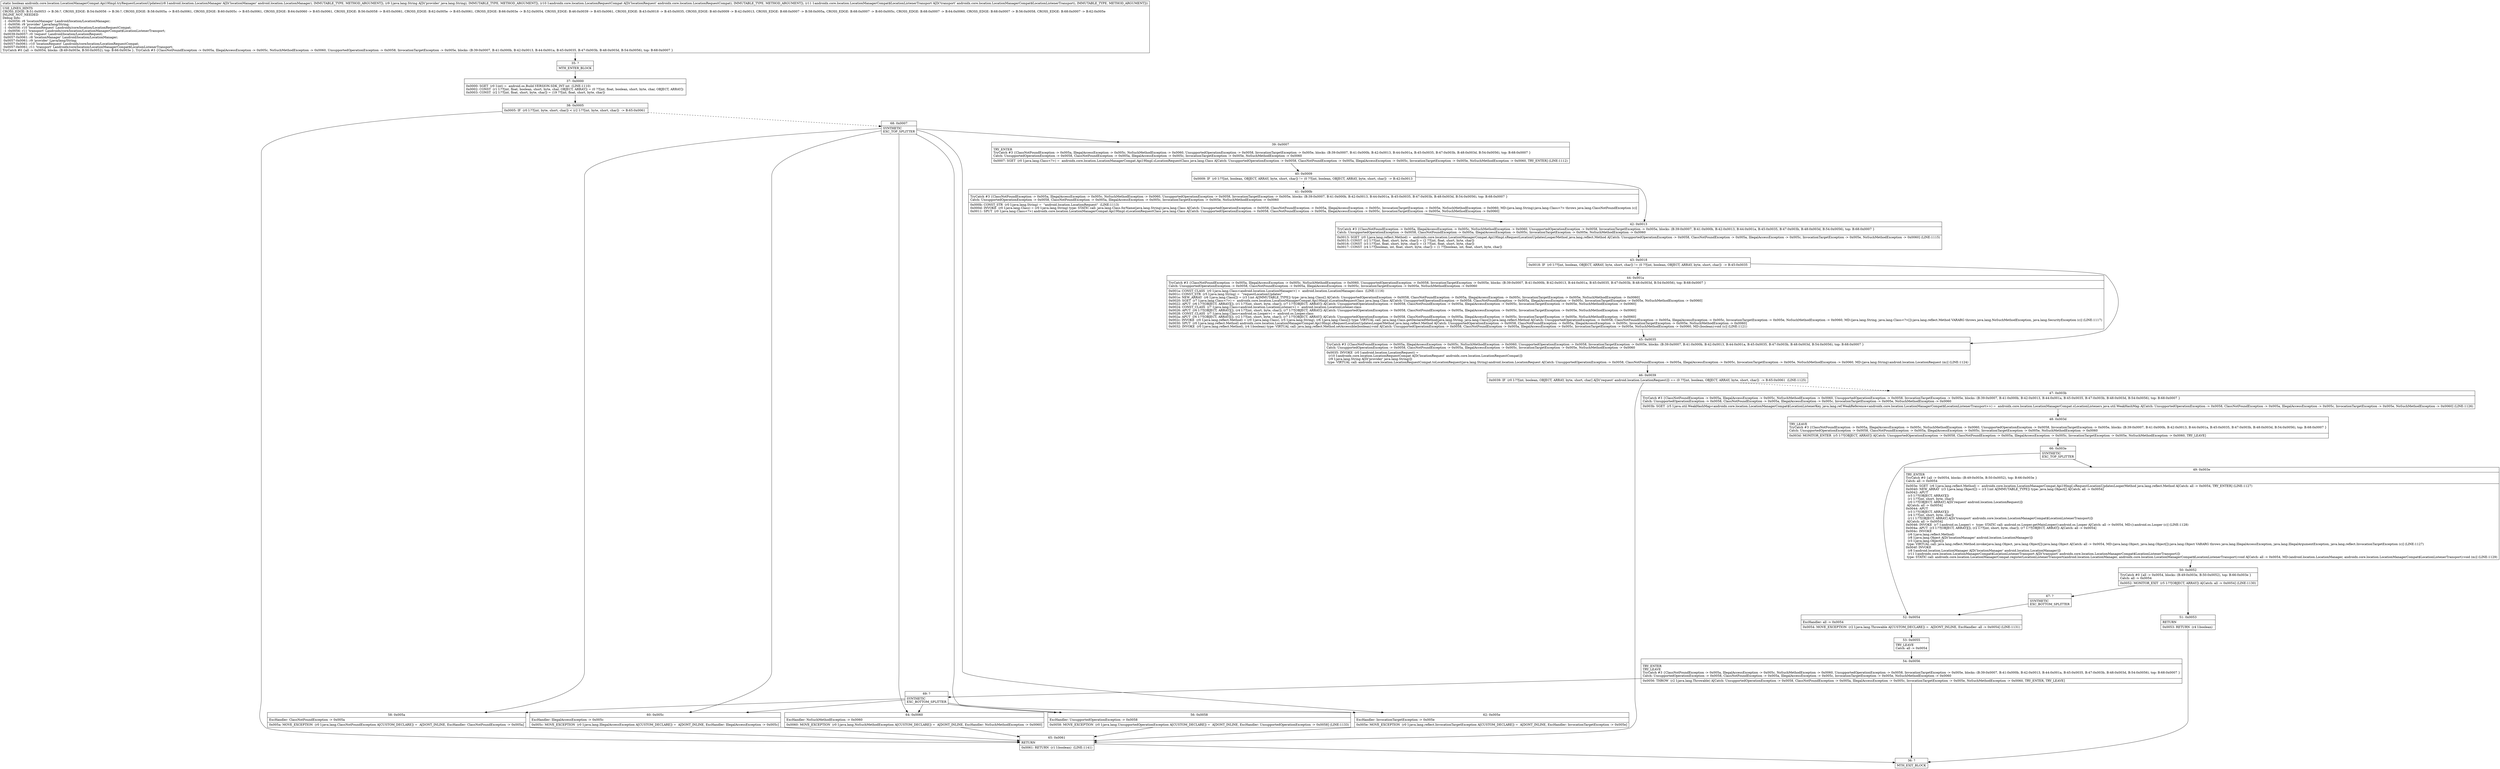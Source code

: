 digraph "CFG forandroidx.core.location.LocationManagerCompat.Api19Impl.tryRequestLocationUpdates(Landroid\/location\/LocationManager;Ljava\/lang\/String;Landroidx\/core\/location\/LocationRequestCompat;Landroidx\/core\/location\/LocationManagerCompat$LocationListenerTransport;)Z" {
Node_35 [shape=record,label="{35\:\ ?|MTH_ENTER_BLOCK\l}"];
Node_37 [shape=record,label="{37\:\ 0x0000|0x0000: SGET  (r0 I:int) =  android.os.Build.VERSION.SDK_INT int  (LINE:1110)\l0x0002: CONST  (r1 I:??[int, float, boolean, short, byte, char, OBJECT, ARRAY]) = (0 ??[int, float, boolean, short, byte, char, OBJECT, ARRAY]) \l0x0003: CONST  (r2 I:??[int, float, short, byte, char]) = (19 ??[int, float, short, byte, char]) \l}"];
Node_38 [shape=record,label="{38\:\ 0x0005|0x0005: IF  (r0 I:??[int, byte, short, char]) \< (r2 I:??[int, byte, short, char])  \-\> B:65:0x0061 \l}"];
Node_65 [shape=record,label="{65\:\ 0x0061|RETURN\l|0x0061: RETURN  (r1 I:boolean)  (LINE:1141)\l}"];
Node_36 [shape=record,label="{36\:\ ?|MTH_EXIT_BLOCK\l}"];
Node_68 [shape=record,label="{68\:\ 0x0007|SYNTHETIC\lEXC_TOP_SPLITTER\l}"];
Node_39 [shape=record,label="{39\:\ 0x0007|TRY_ENTER\lTryCatch #3 \{ClassNotFoundException \-\> 0x005a, IllegalAccessException \-\> 0x005c, NoSuchMethodException \-\> 0x0060, UnsupportedOperationException \-\> 0x0058, InvocationTargetException \-\> 0x005e, blocks: (B:39:0x0007, B:41:0x000b, B:42:0x0013, B:44:0x001a, B:45:0x0035, B:47:0x003b, B:48:0x003d, B:54:0x0056), top: B:68:0x0007 \}\lCatch: UnsupportedOperationException \-\> 0x0058, ClassNotFoundException \-\> 0x005a, IllegalAccessException \-\> 0x005c, InvocationTargetException \-\> 0x005e, NoSuchMethodException \-\> 0x0060\l|0x0007: SGET  (r0 I:java.lang.Class\<?\>) =  androidx.core.location.LocationManagerCompat.Api19Impl.sLocationRequestClass java.lang.Class A[Catch: UnsupportedOperationException \-\> 0x0058, ClassNotFoundException \-\> 0x005a, IllegalAccessException \-\> 0x005c, InvocationTargetException \-\> 0x005e, NoSuchMethodException \-\> 0x0060, TRY_ENTER] (LINE:1112)\l}"];
Node_40 [shape=record,label="{40\:\ 0x0009|0x0009: IF  (r0 I:??[int, boolean, OBJECT, ARRAY, byte, short, char]) != (0 ??[int, boolean, OBJECT, ARRAY, byte, short, char])  \-\> B:42:0x0013 \l}"];
Node_41 [shape=record,label="{41\:\ 0x000b|TryCatch #3 \{ClassNotFoundException \-\> 0x005a, IllegalAccessException \-\> 0x005c, NoSuchMethodException \-\> 0x0060, UnsupportedOperationException \-\> 0x0058, InvocationTargetException \-\> 0x005e, blocks: (B:39:0x0007, B:41:0x000b, B:42:0x0013, B:44:0x001a, B:45:0x0035, B:47:0x003b, B:48:0x003d, B:54:0x0056), top: B:68:0x0007 \}\lCatch: UnsupportedOperationException \-\> 0x0058, ClassNotFoundException \-\> 0x005a, IllegalAccessException \-\> 0x005c, InvocationTargetException \-\> 0x005e, NoSuchMethodException \-\> 0x0060\l|0x000b: CONST_STR  (r0 I:java.lang.String) =  \"android.location.LocationRequest\"  (LINE:1113)\l0x000d: INVOKE  (r0 I:java.lang.Class) = (r0 I:java.lang.String) type: STATIC call: java.lang.Class.forName(java.lang.String):java.lang.Class A[Catch: UnsupportedOperationException \-\> 0x0058, ClassNotFoundException \-\> 0x005a, IllegalAccessException \-\> 0x005c, InvocationTargetException \-\> 0x005e, NoSuchMethodException \-\> 0x0060, MD:(java.lang.String):java.lang.Class\<?\> throws java.lang.ClassNotFoundException (c)]\l0x0011: SPUT  (r0 I:java.lang.Class\<?\>) androidx.core.location.LocationManagerCompat.Api19Impl.sLocationRequestClass java.lang.Class A[Catch: UnsupportedOperationException \-\> 0x0058, ClassNotFoundException \-\> 0x005a, IllegalAccessException \-\> 0x005c, InvocationTargetException \-\> 0x005e, NoSuchMethodException \-\> 0x0060]\l}"];
Node_42 [shape=record,label="{42\:\ 0x0013|TryCatch #3 \{ClassNotFoundException \-\> 0x005a, IllegalAccessException \-\> 0x005c, NoSuchMethodException \-\> 0x0060, UnsupportedOperationException \-\> 0x0058, InvocationTargetException \-\> 0x005e, blocks: (B:39:0x0007, B:41:0x000b, B:42:0x0013, B:44:0x001a, B:45:0x0035, B:47:0x003b, B:48:0x003d, B:54:0x0056), top: B:68:0x0007 \}\lCatch: UnsupportedOperationException \-\> 0x0058, ClassNotFoundException \-\> 0x005a, IllegalAccessException \-\> 0x005c, InvocationTargetException \-\> 0x005e, NoSuchMethodException \-\> 0x0060\l|0x0013: SGET  (r0 I:java.lang.reflect.Method) =  androidx.core.location.LocationManagerCompat.Api19Impl.sRequestLocationUpdatesLooperMethod java.lang.reflect.Method A[Catch: UnsupportedOperationException \-\> 0x0058, ClassNotFoundException \-\> 0x005a, IllegalAccessException \-\> 0x005c, InvocationTargetException \-\> 0x005e, NoSuchMethodException \-\> 0x0060] (LINE:1115)\l0x0015: CONST  (r2 I:??[int, float, short, byte, char]) = (2 ??[int, float, short, byte, char]) \l0x0016: CONST  (r3 I:??[int, float, short, byte, char]) = (3 ??[int, float, short, byte, char]) \l0x0017: CONST  (r4 I:??[boolean, int, float, short, byte, char]) = (1 ??[boolean, int, float, short, byte, char]) \l}"];
Node_43 [shape=record,label="{43\:\ 0x0018|0x0018: IF  (r0 I:??[int, boolean, OBJECT, ARRAY, byte, short, char]) != (0 ??[int, boolean, OBJECT, ARRAY, byte, short, char])  \-\> B:45:0x0035 \l}"];
Node_44 [shape=record,label="{44\:\ 0x001a|TryCatch #3 \{ClassNotFoundException \-\> 0x005a, IllegalAccessException \-\> 0x005c, NoSuchMethodException \-\> 0x0060, UnsupportedOperationException \-\> 0x0058, InvocationTargetException \-\> 0x005e, blocks: (B:39:0x0007, B:41:0x000b, B:42:0x0013, B:44:0x001a, B:45:0x0035, B:47:0x003b, B:48:0x003d, B:54:0x0056), top: B:68:0x0007 \}\lCatch: UnsupportedOperationException \-\> 0x0058, ClassNotFoundException \-\> 0x005a, IllegalAccessException \-\> 0x005c, InvocationTargetException \-\> 0x005e, NoSuchMethodException \-\> 0x0060\l|0x001a: CONST_CLASS  (r0 I:java.lang.Class\<android.location.LocationManager\>) =  android.location.LocationManager.class  (LINE:1116)\l0x001c: CONST_STR  (r5 I:java.lang.String) =  \"requestLocationUpdates\" \l0x001e: NEW_ARRAY  (r6 I:java.lang.Class[]) = (r3 I:int A[IMMUTABLE_TYPE]) type: java.lang.Class[] A[Catch: UnsupportedOperationException \-\> 0x0058, ClassNotFoundException \-\> 0x005a, IllegalAccessException \-\> 0x005c, InvocationTargetException \-\> 0x005e, NoSuchMethodException \-\> 0x0060]\l0x0020: SGET  (r7 I:java.lang.Class\<?\>) =  androidx.core.location.LocationManagerCompat.Api19Impl.sLocationRequestClass java.lang.Class A[Catch: UnsupportedOperationException \-\> 0x0058, ClassNotFoundException \-\> 0x005a, IllegalAccessException \-\> 0x005c, InvocationTargetException \-\> 0x005e, NoSuchMethodException \-\> 0x0060]\l0x0022: APUT  (r6 I:??[OBJECT, ARRAY][]), (r1 I:??[int, short, byte, char]), (r7 I:??[OBJECT, ARRAY]) A[Catch: UnsupportedOperationException \-\> 0x0058, ClassNotFoundException \-\> 0x005a, IllegalAccessException \-\> 0x005c, InvocationTargetException \-\> 0x005e, NoSuchMethodException \-\> 0x0060]\l0x0024: CONST_CLASS  (r7 I:java.lang.Class\<android.location.LocationListener\>) =  android.location.LocationListener.class \l0x0026: APUT  (r6 I:??[OBJECT, ARRAY][]), (r4 I:??[int, short, byte, char]), (r7 I:??[OBJECT, ARRAY]) A[Catch: UnsupportedOperationException \-\> 0x0058, ClassNotFoundException \-\> 0x005a, IllegalAccessException \-\> 0x005c, InvocationTargetException \-\> 0x005e, NoSuchMethodException \-\> 0x0060]\l0x0028: CONST_CLASS  (r7 I:java.lang.Class\<android.os.Looper\>) =  android.os.Looper.class \l0x002a: APUT  (r6 I:??[OBJECT, ARRAY][]), (r2 I:??[int, short, byte, char]), (r7 I:??[OBJECT, ARRAY]) A[Catch: UnsupportedOperationException \-\> 0x0058, ClassNotFoundException \-\> 0x005a, IllegalAccessException \-\> 0x005c, InvocationTargetException \-\> 0x005e, NoSuchMethodException \-\> 0x0060]\l0x002c: INVOKE  (r0 I:java.lang.reflect.Method) = (r0 I:java.lang.Class), (r5 I:java.lang.String), (r6 I:java.lang.Class[]) type: VIRTUAL call: java.lang.Class.getDeclaredMethod(java.lang.String, java.lang.Class[]):java.lang.reflect.Method A[Catch: UnsupportedOperationException \-\> 0x0058, ClassNotFoundException \-\> 0x005a, IllegalAccessException \-\> 0x005c, InvocationTargetException \-\> 0x005e, NoSuchMethodException \-\> 0x0060, MD:(java.lang.String, java.lang.Class\<?\>[]):java.lang.reflect.Method VARARG throws java.lang.NoSuchMethodException, java.lang.SecurityException (c)] (LINE:1117)\l0x0030: SPUT  (r0 I:java.lang.reflect.Method) androidx.core.location.LocationManagerCompat.Api19Impl.sRequestLocationUpdatesLooperMethod java.lang.reflect.Method A[Catch: UnsupportedOperationException \-\> 0x0058, ClassNotFoundException \-\> 0x005a, IllegalAccessException \-\> 0x005c, InvocationTargetException \-\> 0x005e, NoSuchMethodException \-\> 0x0060]\l0x0032: INVOKE  (r0 I:java.lang.reflect.Method), (r4 I:boolean) type: VIRTUAL call: java.lang.reflect.Method.setAccessible(boolean):void A[Catch: UnsupportedOperationException \-\> 0x0058, ClassNotFoundException \-\> 0x005a, IllegalAccessException \-\> 0x005c, InvocationTargetException \-\> 0x005e, NoSuchMethodException \-\> 0x0060, MD:(boolean):void (s)] (LINE:1121)\l}"];
Node_45 [shape=record,label="{45\:\ 0x0035|TryCatch #3 \{ClassNotFoundException \-\> 0x005a, IllegalAccessException \-\> 0x005c, NoSuchMethodException \-\> 0x0060, UnsupportedOperationException \-\> 0x0058, InvocationTargetException \-\> 0x005e, blocks: (B:39:0x0007, B:41:0x000b, B:42:0x0013, B:44:0x001a, B:45:0x0035, B:47:0x003b, B:48:0x003d, B:54:0x0056), top: B:68:0x0007 \}\lCatch: UnsupportedOperationException \-\> 0x0058, ClassNotFoundException \-\> 0x005a, IllegalAccessException \-\> 0x005c, InvocationTargetException \-\> 0x005e, NoSuchMethodException \-\> 0x0060\l|0x0035: INVOKE  (r0 I:android.location.LocationRequest) = \l  (r10 I:androidx.core.location.LocationRequestCompat A[D('locationRequest' androidx.core.location.LocationRequestCompat)])\l  (r9 I:java.lang.String A[D('provider' java.lang.String)])\l type: VIRTUAL call: androidx.core.location.LocationRequestCompat.toLocationRequest(java.lang.String):android.location.LocationRequest A[Catch: UnsupportedOperationException \-\> 0x0058, ClassNotFoundException \-\> 0x005a, IllegalAccessException \-\> 0x005c, InvocationTargetException \-\> 0x005e, NoSuchMethodException \-\> 0x0060, MD:(java.lang.String):android.location.LocationRequest (m)] (LINE:1124)\l}"];
Node_46 [shape=record,label="{46\:\ 0x0039|0x0039: IF  (r0 I:??[int, boolean, OBJECT, ARRAY, byte, short, char] A[D('request' android.location.LocationRequest)]) == (0 ??[int, boolean, OBJECT, ARRAY, byte, short, char])  \-\> B:65:0x0061  (LINE:1125)\l}"];
Node_47 [shape=record,label="{47\:\ 0x003b|TryCatch #3 \{ClassNotFoundException \-\> 0x005a, IllegalAccessException \-\> 0x005c, NoSuchMethodException \-\> 0x0060, UnsupportedOperationException \-\> 0x0058, InvocationTargetException \-\> 0x005e, blocks: (B:39:0x0007, B:41:0x000b, B:42:0x0013, B:44:0x001a, B:45:0x0035, B:47:0x003b, B:48:0x003d, B:54:0x0056), top: B:68:0x0007 \}\lCatch: UnsupportedOperationException \-\> 0x0058, ClassNotFoundException \-\> 0x005a, IllegalAccessException \-\> 0x005c, InvocationTargetException \-\> 0x005e, NoSuchMethodException \-\> 0x0060\l|0x003b: SGET  (r5 I:java.util.WeakHashMap\<androidx.core.location.LocationManagerCompat$LocationListenerKey, java.lang.ref.WeakReference\<androidx.core.location.LocationManagerCompat$LocationListenerTransport\>\>) =  androidx.core.location.LocationManagerCompat.sLocationListeners java.util.WeakHashMap A[Catch: UnsupportedOperationException \-\> 0x0058, ClassNotFoundException \-\> 0x005a, IllegalAccessException \-\> 0x005c, InvocationTargetException \-\> 0x005e, NoSuchMethodException \-\> 0x0060] (LINE:1126)\l}"];
Node_48 [shape=record,label="{48\:\ 0x003d|TRY_LEAVE\lTryCatch #3 \{ClassNotFoundException \-\> 0x005a, IllegalAccessException \-\> 0x005c, NoSuchMethodException \-\> 0x0060, UnsupportedOperationException \-\> 0x0058, InvocationTargetException \-\> 0x005e, blocks: (B:39:0x0007, B:41:0x000b, B:42:0x0013, B:44:0x001a, B:45:0x0035, B:47:0x003b, B:48:0x003d, B:54:0x0056), top: B:68:0x0007 \}\lCatch: UnsupportedOperationException \-\> 0x0058, ClassNotFoundException \-\> 0x005a, IllegalAccessException \-\> 0x005c, InvocationTargetException \-\> 0x005e, NoSuchMethodException \-\> 0x0060\l|0x003d: MONITOR_ENTER  (r5 I:??[OBJECT, ARRAY]) A[Catch: UnsupportedOperationException \-\> 0x0058, ClassNotFoundException \-\> 0x005a, IllegalAccessException \-\> 0x005c, InvocationTargetException \-\> 0x005e, NoSuchMethodException \-\> 0x0060, TRY_LEAVE]\l}"];
Node_66 [shape=record,label="{66\:\ 0x003e|SYNTHETIC\lEXC_TOP_SPLITTER\l}"];
Node_49 [shape=record,label="{49\:\ 0x003e|TRY_ENTER\lTryCatch #0 \{all \-\> 0x0054, blocks: (B:49:0x003e, B:50:0x0052), top: B:66:0x003e \}\lCatch: all \-\> 0x0054\l|0x003e: SGET  (r6 I:java.lang.reflect.Method) =  androidx.core.location.LocationManagerCompat.Api19Impl.sRequestLocationUpdatesLooperMethod java.lang.reflect.Method A[Catch: all \-\> 0x0054, TRY_ENTER] (LINE:1127)\l0x0040: NEW_ARRAY  (r3 I:java.lang.Object[]) = (r3 I:int A[IMMUTABLE_TYPE]) type: java.lang.Object[] A[Catch: all \-\> 0x0054]\l0x0042: APUT  \l  (r3 I:??[OBJECT, ARRAY][])\l  (r1 I:??[int, short, byte, char])\l  (r0 I:??[OBJECT, ARRAY] A[D('request' android.location.LocationRequest)])\l A[Catch: all \-\> 0x0054]\l0x0044: APUT  \l  (r3 I:??[OBJECT, ARRAY][])\l  (r4 I:??[int, short, byte, char])\l  (r11 I:??[OBJECT, ARRAY] A[D('transport' androidx.core.location.LocationManagerCompat$LocationListenerTransport)])\l A[Catch: all \-\> 0x0054]\l0x0046: INVOKE  (r7 I:android.os.Looper) =  type: STATIC call: android.os.Looper.getMainLooper():android.os.Looper A[Catch: all \-\> 0x0054, MD:():android.os.Looper (c)] (LINE:1128)\l0x004a: APUT  (r3 I:??[OBJECT, ARRAY][]), (r2 I:??[int, short, byte, char]), (r7 I:??[OBJECT, ARRAY]) A[Catch: all \-\> 0x0054]\l0x004c: INVOKE  \l  (r6 I:java.lang.reflect.Method)\l  (r8 I:java.lang.Object A[D('locationManager' android.location.LocationManager)])\l  (r3 I:java.lang.Object[])\l type: VIRTUAL call: java.lang.reflect.Method.invoke(java.lang.Object, java.lang.Object[]):java.lang.Object A[Catch: all \-\> 0x0054, MD:(java.lang.Object, java.lang.Object[]):java.lang.Object VARARG throws java.lang.IllegalAccessException, java.lang.IllegalArgumentException, java.lang.reflect.InvocationTargetException (c)] (LINE:1127)\l0x004f: INVOKE  \l  (r8 I:android.location.LocationManager A[D('locationManager' android.location.LocationManager)])\l  (r11 I:androidx.core.location.LocationManagerCompat$LocationListenerTransport A[D('transport' androidx.core.location.LocationManagerCompat$LocationListenerTransport)])\l type: STATIC call: androidx.core.location.LocationManagerCompat.registerLocationListenerTransport(android.location.LocationManager, androidx.core.location.LocationManagerCompat$LocationListenerTransport):void A[Catch: all \-\> 0x0054, MD:(android.location.LocationManager, androidx.core.location.LocationManagerCompat$LocationListenerTransport):void (m)] (LINE:1129)\l}"];
Node_50 [shape=record,label="{50\:\ 0x0052|TryCatch #0 \{all \-\> 0x0054, blocks: (B:49:0x003e, B:50:0x0052), top: B:66:0x003e \}\lCatch: all \-\> 0x0054\l|0x0052: MONITOR_EXIT  (r5 I:??[OBJECT, ARRAY]) A[Catch: all \-\> 0x0054] (LINE:1130)\l}"];
Node_51 [shape=record,label="{51\:\ 0x0053|RETURN\l|0x0053: RETURN  (r4 I:boolean) \l}"];
Node_67 [shape=record,label="{67\:\ ?|SYNTHETIC\lEXC_BOTTOM_SPLITTER\l}"];
Node_52 [shape=record,label="{52\:\ 0x0054|ExcHandler: all \-\> 0x0054\l|0x0054: MOVE_EXCEPTION  (r2 I:java.lang.Throwable A[CUSTOM_DECLARE]) =  A[DONT_INLINE, ExcHandler: all \-\> 0x0054] (LINE:1131)\l}"];
Node_53 [shape=record,label="{53\:\ 0x0055|TRY_LEAVE\lCatch: all \-\> 0x0054\l}"];
Node_54 [shape=record,label="{54\:\ 0x0056|TRY_ENTER\lTRY_LEAVE\lTryCatch #3 \{ClassNotFoundException \-\> 0x005a, IllegalAccessException \-\> 0x005c, NoSuchMethodException \-\> 0x0060, UnsupportedOperationException \-\> 0x0058, InvocationTargetException \-\> 0x005e, blocks: (B:39:0x0007, B:41:0x000b, B:42:0x0013, B:44:0x001a, B:45:0x0035, B:47:0x003b, B:48:0x003d, B:54:0x0056), top: B:68:0x0007 \}\lCatch: UnsupportedOperationException \-\> 0x0058, ClassNotFoundException \-\> 0x005a, IllegalAccessException \-\> 0x005c, InvocationTargetException \-\> 0x005e, NoSuchMethodException \-\> 0x0060\l|0x0056: THROW  (r2 I:java.lang.Throwable) A[Catch: UnsupportedOperationException \-\> 0x0058, ClassNotFoundException \-\> 0x005a, IllegalAccessException \-\> 0x005c, InvocationTargetException \-\> 0x005e, NoSuchMethodException \-\> 0x0060, TRY_ENTER, TRY_LEAVE]\l}"];
Node_69 [shape=record,label="{69\:\ ?|SYNTHETIC\lEXC_BOTTOM_SPLITTER\l}"];
Node_58 [shape=record,label="{58\:\ 0x005a|ExcHandler: ClassNotFoundException \-\> 0x005a\l|0x005a: MOVE_EXCEPTION  (r0 I:java.lang.ClassNotFoundException A[CUSTOM_DECLARE]) =  A[DONT_INLINE, ExcHandler: ClassNotFoundException \-\> 0x005a]\l}"];
Node_60 [shape=record,label="{60\:\ 0x005c|ExcHandler: IllegalAccessException \-\> 0x005c\l|0x005c: MOVE_EXCEPTION  (r0 I:java.lang.IllegalAccessException A[CUSTOM_DECLARE]) =  A[DONT_INLINE, ExcHandler: IllegalAccessException \-\> 0x005c]\l}"];
Node_64 [shape=record,label="{64\:\ 0x0060|ExcHandler: NoSuchMethodException \-\> 0x0060\l|0x0060: MOVE_EXCEPTION  (r0 I:java.lang.NoSuchMethodException A[CUSTOM_DECLARE]) =  A[DONT_INLINE, ExcHandler: NoSuchMethodException \-\> 0x0060]\l}"];
Node_56 [shape=record,label="{56\:\ 0x0058|ExcHandler: UnsupportedOperationException \-\> 0x0058\l|0x0058: MOVE_EXCEPTION  (r0 I:java.lang.UnsupportedOperationException A[CUSTOM_DECLARE]) =  A[DONT_INLINE, ExcHandler: UnsupportedOperationException \-\> 0x0058] (LINE:1133)\l}"];
Node_62 [shape=record,label="{62\:\ 0x005e|ExcHandler: InvocationTargetException \-\> 0x005e\l|0x005e: MOVE_EXCEPTION  (r0 I:java.lang.reflect.InvocationTargetException A[CUSTOM_DECLARE]) =  A[DONT_INLINE, ExcHandler: InvocationTargetException \-\> 0x005e]\l}"];
MethodNode[shape=record,label="{static boolean androidx.core.location.LocationManagerCompat.Api19Impl.tryRequestLocationUpdates((r8 I:android.location.LocationManager A[D('locationManager' android.location.LocationManager), IMMUTABLE_TYPE, METHOD_ARGUMENT]), (r9 I:java.lang.String A[D('provider' java.lang.String), IMMUTABLE_TYPE, METHOD_ARGUMENT]), (r10 I:androidx.core.location.LocationRequestCompat A[D('locationRequest' androidx.core.location.LocationRequestCompat), IMMUTABLE_TYPE, METHOD_ARGUMENT]), (r11 I:androidx.core.location.LocationManagerCompat$LocationListenerTransport A[D('transport' androidx.core.location.LocationManagerCompat$LocationListenerTransport), IMMUTABLE_TYPE, METHOD_ARGUMENT]))  | USE_LINES_HINTS\lCROSS_EDGE: B:51:0x0053 \-\> B:36:?, CROSS_EDGE: B:54:0x0056 \-\> B:36:?, CROSS_EDGE: B:58:0x005a \-\> B:65:0x0061, CROSS_EDGE: B:60:0x005c \-\> B:65:0x0061, CROSS_EDGE: B:64:0x0060 \-\> B:65:0x0061, CROSS_EDGE: B:56:0x0058 \-\> B:65:0x0061, CROSS_EDGE: B:62:0x005e \-\> B:65:0x0061, CROSS_EDGE: B:66:0x003e \-\> B:52:0x0054, CROSS_EDGE: B:46:0x0039 \-\> B:65:0x0061, CROSS_EDGE: B:43:0x0018 \-\> B:45:0x0035, CROSS_EDGE: B:40:0x0009 \-\> B:42:0x0013, CROSS_EDGE: B:68:0x0007 \-\> B:58:0x005a, CROSS_EDGE: B:68:0x0007 \-\> B:60:0x005c, CROSS_EDGE: B:68:0x0007 \-\> B:64:0x0060, CROSS_EDGE: B:68:0x0007 \-\> B:56:0x0058, CROSS_EDGE: B:68:0x0007 \-\> B:62:0x005e\lINLINE_NOT_NEEDED\lDebug Info:\l  \-1 \-0x0056: r8 'locationManager' Landroid\/location\/LocationManager;\l  \-1 \-0x0056: r9 'provider' Ljava\/lang\/String;\l  \-1 \-0x0056: r10 'locationRequest' Landroidx\/core\/location\/LocationRequestCompat;\l  \-1 \-0x0056: r11 'transport' Landroidx\/core\/location\/LocationManagerCompat$LocationListenerTransport;\l  0x0039\-0x0057: r0 'request' Landroid\/location\/LocationRequest;\l  0x0057\-0x0061: r8 'locationManager' Landroid\/location\/LocationManager;\l  0x0057\-0x0061: r9 'provider' Ljava\/lang\/String;\l  0x0057\-0x0061: r10 'locationRequest' Landroidx\/core\/location\/LocationRequestCompat;\l  0x0057\-0x0061: r11 'transport' Landroidx\/core\/location\/LocationManagerCompat$LocationListenerTransport;\lTryCatch #0 \{all \-\> 0x0054, blocks: (B:49:0x003e, B:50:0x0052), top: B:66:0x003e \}, TryCatch #3 \{ClassNotFoundException \-\> 0x005a, IllegalAccessException \-\> 0x005c, NoSuchMethodException \-\> 0x0060, UnsupportedOperationException \-\> 0x0058, InvocationTargetException \-\> 0x005e, blocks: (B:39:0x0007, B:41:0x000b, B:42:0x0013, B:44:0x001a, B:45:0x0035, B:47:0x003b, B:48:0x003d, B:54:0x0056), top: B:68:0x0007 \}\l}"];
MethodNode -> Node_35;Node_35 -> Node_37;
Node_37 -> Node_38;
Node_38 -> Node_65;
Node_38 -> Node_68[style=dashed];
Node_65 -> Node_36;
Node_68 -> Node_39;
Node_68 -> Node_58;
Node_68 -> Node_60;
Node_68 -> Node_64;
Node_68 -> Node_56;
Node_68 -> Node_62;
Node_39 -> Node_40;
Node_40 -> Node_41[style=dashed];
Node_40 -> Node_42;
Node_41 -> Node_42;
Node_42 -> Node_43;
Node_43 -> Node_44[style=dashed];
Node_43 -> Node_45;
Node_44 -> Node_45;
Node_45 -> Node_46;
Node_46 -> Node_47[style=dashed];
Node_46 -> Node_65;
Node_47 -> Node_48;
Node_48 -> Node_66;
Node_66 -> Node_49;
Node_66 -> Node_52;
Node_49 -> Node_50;
Node_50 -> Node_51;
Node_50 -> Node_67;
Node_51 -> Node_36;
Node_67 -> Node_52;
Node_52 -> Node_53;
Node_53 -> Node_54;
Node_54 -> Node_36;
Node_54 -> Node_69;
Node_69 -> Node_58;
Node_69 -> Node_60;
Node_69 -> Node_64;
Node_69 -> Node_56;
Node_69 -> Node_62;
Node_58 -> Node_65;
Node_60 -> Node_65;
Node_64 -> Node_65;
Node_56 -> Node_65;
Node_62 -> Node_65;
}

